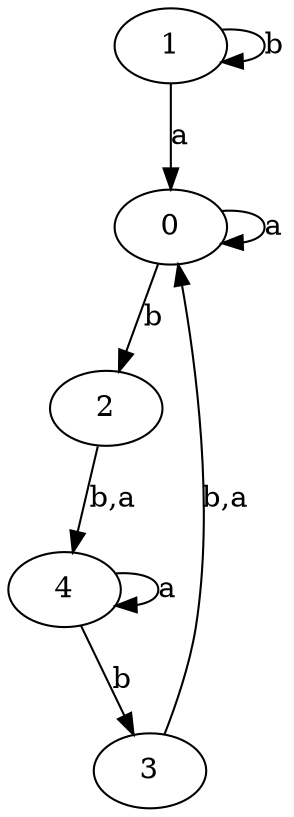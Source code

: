 digraph {
 ranksep=0.5;
 d2tdocpreamble = "\usetikzlibrary{automata}";
 d2tfigpreamble = "\tikzstyle{every state}= [ draw=blue!50,very thick,fill=blue!20]  \tikzstyle{auto}= [fill=white]";
 node [style="state"];
 edge [lblstyle="auto",topath="bend right", len=4  ]
  "0" [label="0",];
  "1" [label="1",];
  "2" [label="2",];
  "3" [label="3",style = "state, accepting"];
  "4" [label="4",style = "state, initial"];
  "0" -> "0" [label="a",topath="loop above"];
  "0" -> "2" [label="b"];
  "1" -> "0" [label="a"];
  "1" -> "1" [label="b",topath="loop above"];
  "2" -> "4" [label="b,a"];
  "3" -> "0" [label="b,a"];
  "4" -> "3" [label="b"];
  "4" -> "4" [label="a",topath="loop above"];
}